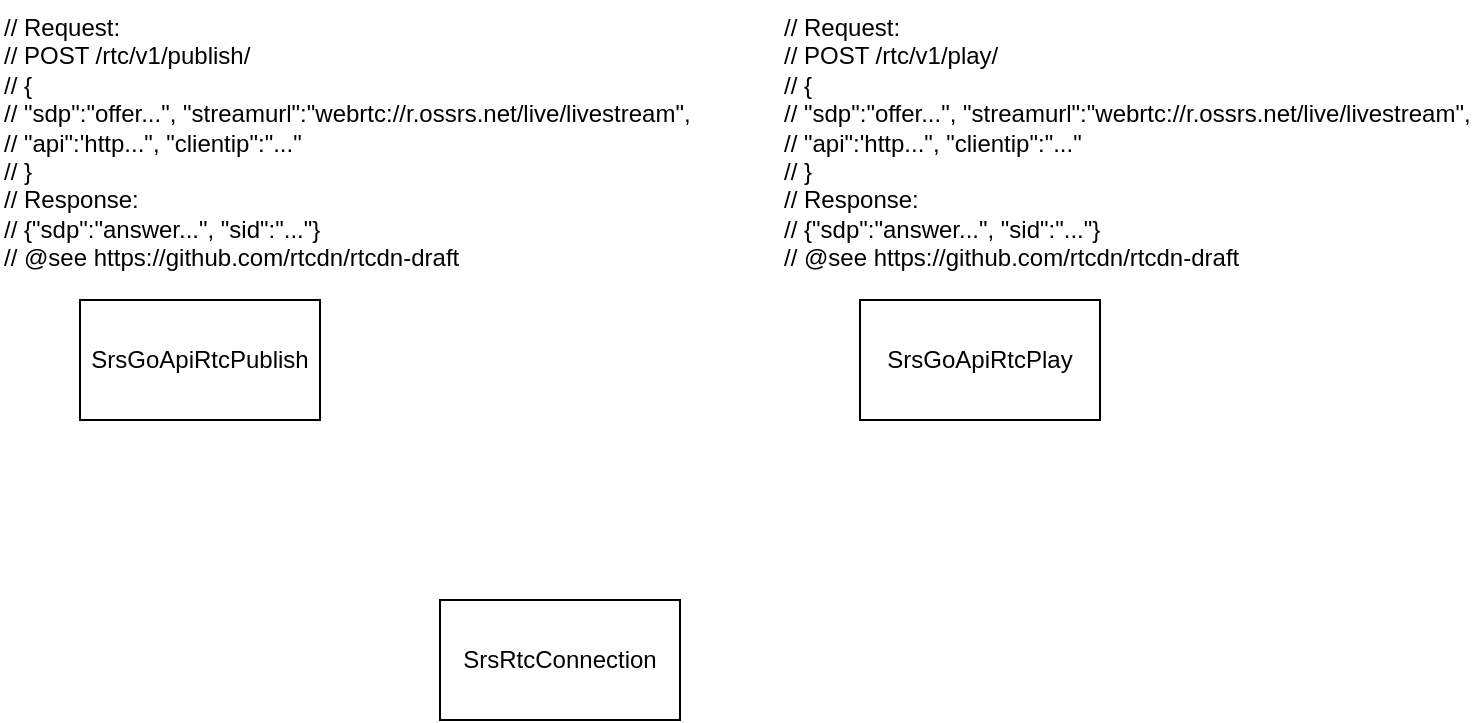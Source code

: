 <mxfile version="13.7.9" type="device"><diagram id="XpzAwuo0Pacrb6hs5pqv" name="overview"><mxGraphModel dx="934" dy="569" grid="1" gridSize="10" guides="1" tooltips="1" connect="1" arrows="1" fold="1" page="1" pageScale="1" pageWidth="850" pageHeight="1100" math="0" shadow="0"><root><mxCell id="0"/><mxCell id="1" parent="0"/><mxCell id="otbXGaOQSpRg9xIsl_nH-1" value="SrsGoApiRtcPublish" style="rounded=0;whiteSpace=wrap;html=1;" parent="1" vertex="1"><mxGeometry x="90" y="220" width="120" height="60" as="geometry"/></mxCell><mxCell id="k1srEMVJruwsaEJ7cSLW-2" value="// Request:&lt;br&gt;//      POST /rtc/v1/publish/&lt;br&gt;// {&lt;br&gt;//          &quot;sdp&quot;:&quot;offer...&quot;, &quot;streamurl&quot;:&quot;webrtc://r.ossrs.net/live/livestream&quot;,&lt;br&gt;//          &quot;api&quot;:'http...&quot;, &quot;clientip&quot;:&quot;...&quot;&lt;br&gt;//      }&lt;br&gt;// Response:&lt;br&gt;//      {&quot;sdp&quot;:&quot;answer...&quot;, &quot;sid&quot;:&quot;...&quot;}&lt;br&gt;// @see https://github.com/rtcdn/rtcdn-draft" style="text;whiteSpace=wrap;html=1;" vertex="1" parent="1"><mxGeometry x="50" y="70" width="350" height="150" as="geometry"/></mxCell><mxCell id="k1srEMVJruwsaEJ7cSLW-4" value="SrsGoApiRtcPlay" style="rounded=0;whiteSpace=wrap;html=1;" vertex="1" parent="1"><mxGeometry x="480" y="220" width="120" height="60" as="geometry"/></mxCell><mxCell id="k1srEMVJruwsaEJ7cSLW-5" value="// Request:&lt;br&gt;//      POST /rtc/v1/play/&lt;br&gt;//      {&lt;br&gt;//          &quot;sdp&quot;:&quot;offer...&quot;, &quot;streamurl&quot;:&quot;webrtc://r.ossrs.net/live/livestream&quot;,&lt;br&gt;//          &quot;api&quot;:'http...&quot;, &quot;clientip&quot;:&quot;...&quot;&lt;br&gt;//      }&lt;br&gt;// Response:&lt;br&gt;//      {&quot;sdp&quot;:&quot;answer...&quot;, &quot;sid&quot;:&quot;...&quot;}&lt;br&gt;// @see https://github.com/rtcdn/rtcdn-draft" style="text;whiteSpace=wrap;html=1;" vertex="1" parent="1"><mxGeometry x="440" y="70" width="350" height="130" as="geometry"/></mxCell><mxCell id="k1srEMVJruwsaEJ7cSLW-6" value="SrsRtcConnection" style="rounded=0;whiteSpace=wrap;html=1;" vertex="1" parent="1"><mxGeometry x="270" y="370" width="120" height="60" as="geometry"/></mxCell></root></mxGraphModel></diagram></mxfile>